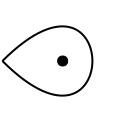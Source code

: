 <?xml version="1.0" encoding="UTF-8"?>
<dia:diagram xmlns:dia="http://www.lysator.liu.se/~alla/dia/">
  <dia:layer name="Background" visible="true">
    <dia:group>
      <dia:group>
        <dia:object type="Standard - Polygon" version="0" id="O0">
          <dia:attribute name="obj_pos">
            <dia:point val="3,0"/>
          </dia:attribute>
          <dia:attribute name="obj_bb">
            <dia:rectangle val="0,0;6,6"/>
          </dia:attribute>
          <dia:attribute name="poly_points">
            <dia:point val="3,0"/>
            <dia:point val="6,3"/>
            <dia:point val="3,6"/>
            <dia:point val="0,3"/>
          </dia:attribute>
          <dia:attribute name="line_color">
            <dia:color val="#ffffff"/>
          </dia:attribute>
          <dia:attribute name="line_width">
            <dia:real val="0"/>
          </dia:attribute>
          <dia:attribute name="show_background">
            <dia:boolean val="true"/>
          </dia:attribute>
        </dia:object>
        <dia:object type="Standard - BezierLine" version="0" id="O1">
          <dia:attribute name="obj_pos">
            <dia:point val="0,3"/>
          </dia:attribute>
          <dia:attribute name="obj_bb">
            <dia:rectangle val="-0.071,1.218;3,4.782"/>
          </dia:attribute>
          <dia:attribute name="bez_points">
            <dia:point val="0,3"/>
            <dia:point val="6,-3"/>
            <dia:point val="6,9"/>
            <dia:point val="0,3"/>
          </dia:attribute>
          <dia:attribute name="corner_types">
            <dia:enum val="0"/>
            <dia:enum val="0"/>
          </dia:attribute>
          <dia:connections>
            <dia:connection handle="0" to="O0" connection="6"/>
            <dia:connection handle="3" to="O0" connection="6"/>
          </dia:connections>
        </dia:object>
        <dia:object type="Standard - Ellipse" version="0" id="O2">
          <dia:attribute name="obj_pos">
            <dia:point val="2.763,2.75"/>
          </dia:attribute>
          <dia:attribute name="obj_bb">
            <dia:rectangle val="2.763,2.75;3.263,3.25"/>
          </dia:attribute>
          <dia:attribute name="elem_corner">
            <dia:point val="2.763,2.75"/>
          </dia:attribute>
          <dia:attribute name="elem_width">
            <dia:real val="0.5"/>
          </dia:attribute>
          <dia:attribute name="elem_height">
            <dia:real val="0.5"/>
          </dia:attribute>
          <dia:attribute name="border_width">
            <dia:real val="0"/>
          </dia:attribute>
          <dia:attribute name="inner_color">
            <dia:color val="#000000"/>
          </dia:attribute>
        </dia:object>
      </dia:group>
    </dia:group>
  </dia:layer>
</dia:diagram>
